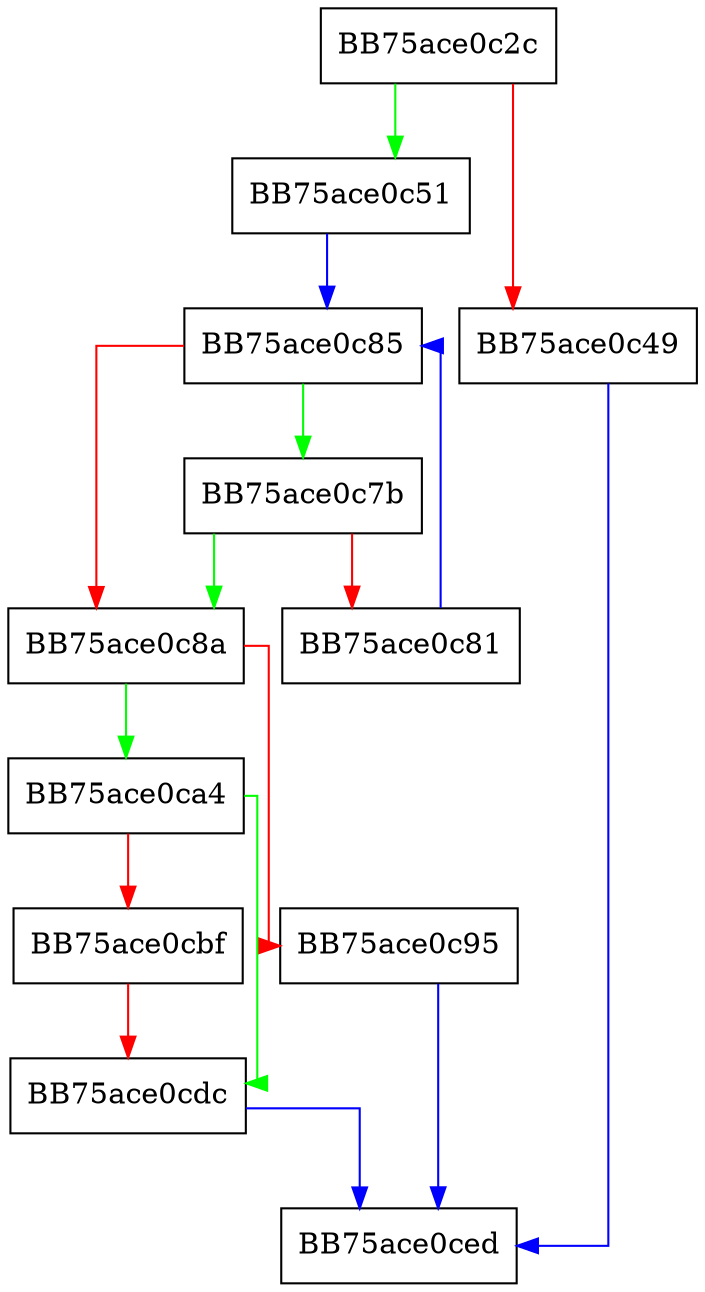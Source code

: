 digraph AMS_Init {
  node [shape="box"];
  graph [splines=ortho];
  BB75ace0c2c -> BB75ace0c51 [color="green"];
  BB75ace0c2c -> BB75ace0c49 [color="red"];
  BB75ace0c49 -> BB75ace0ced [color="blue"];
  BB75ace0c51 -> BB75ace0c85 [color="blue"];
  BB75ace0c7b -> BB75ace0c8a [color="green"];
  BB75ace0c7b -> BB75ace0c81 [color="red"];
  BB75ace0c81 -> BB75ace0c85 [color="blue"];
  BB75ace0c85 -> BB75ace0c7b [color="green"];
  BB75ace0c85 -> BB75ace0c8a [color="red"];
  BB75ace0c8a -> BB75ace0ca4 [color="green"];
  BB75ace0c8a -> BB75ace0c95 [color="red"];
  BB75ace0c95 -> BB75ace0ced [color="blue"];
  BB75ace0ca4 -> BB75ace0cdc [color="green"];
  BB75ace0ca4 -> BB75ace0cbf [color="red"];
  BB75ace0cbf -> BB75ace0cdc [color="red"];
  BB75ace0cdc -> BB75ace0ced [color="blue"];
}